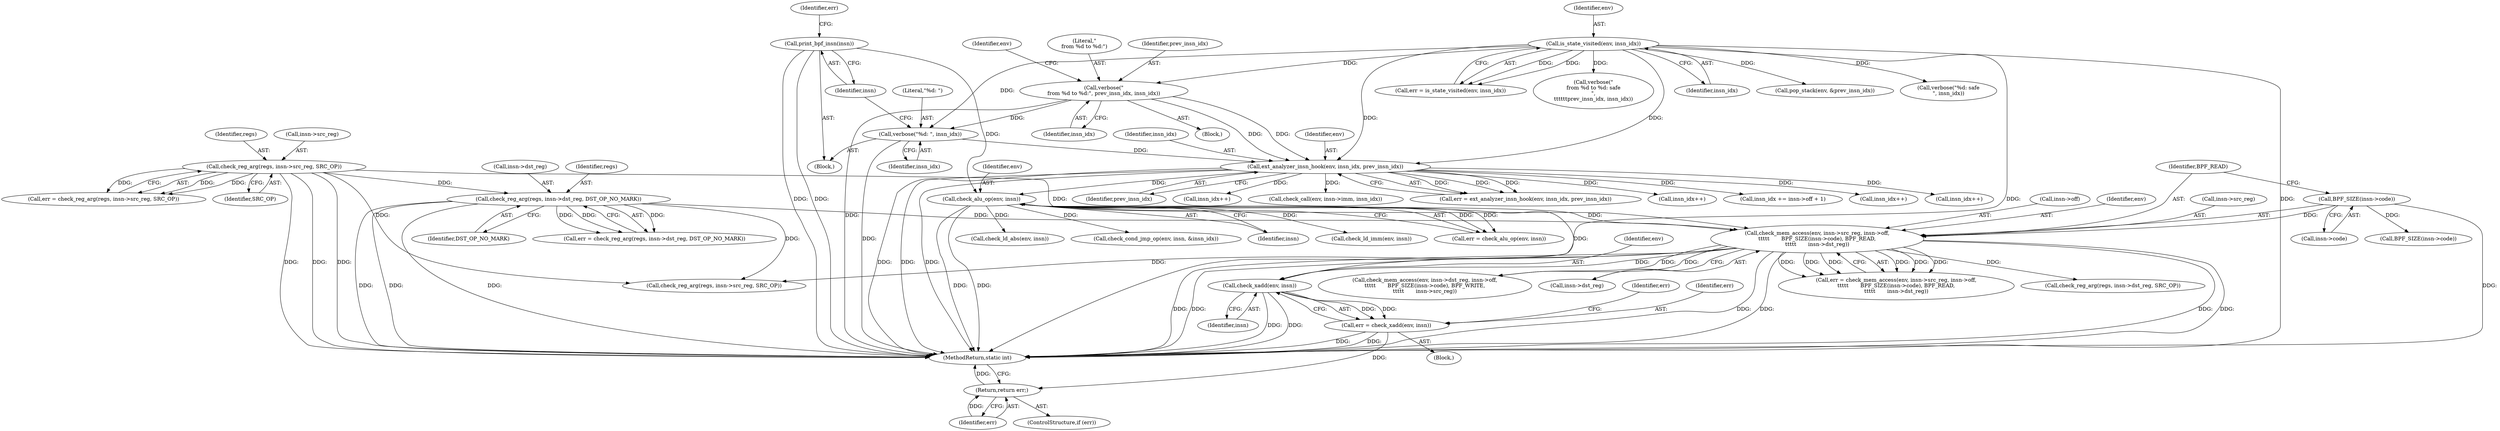 digraph "0_linux_0d0e57697f162da4aa218b5feafe614fb666db07@pointer" {
"1000420" [label="(Call,check_xadd(env, insn))"];
"1000328" [label="(Call,check_mem_access(env, insn->src_reg, insn->off,\n\t\t\t\t\t       BPF_SIZE(insn->code), BPF_READ,\n\t\t\t\t\t       insn->dst_reg))"];
"1000283" [label="(Call,check_alu_op(env, insn))"];
"1000271" [label="(Call,ext_analyzer_insn_hook(env, insn_idx, prev_insn_idx))"];
"1000212" [label="(Call,is_state_visited(env, insn_idx))"];
"1000263" [label="(Call,verbose(\"%d: \", insn_idx))"];
"1000247" [label="(Call,verbose(\"\nfrom %d to %d:\", prev_insn_idx, insn_idx))"];
"1000266" [label="(Call,print_bpf_insn(insn))"];
"1000295" [label="(Call,check_reg_arg(regs, insn->src_reg, SRC_OP))"];
"1000336" [label="(Call,BPF_SIZE(insn->code))"];
"1000307" [label="(Call,check_reg_arg(regs, insn->dst_reg, DST_OP_NO_MARK))"];
"1000418" [label="(Call,err = check_xadd(env, insn))"];
"1000425" [label="(Return,return err;)"];
"1000426" [label="(Identifier,err)"];
"1000296" [label="(Identifier,regs)"];
"1000210" [label="(Call,err = is_state_visited(env, insn_idx))"];
"1000284" [label="(Identifier,env)"];
"1000273" [label="(Identifier,insn_idx)"];
"1000232" [label="(Call,verbose(\"\nfrom %d to %d: safe\n\",\n\t\t\t\t\t\tprev_insn_idx, insn_idx))"];
"1000254" [label="(Identifier,env)"];
"1000262" [label="(Block,)"];
"1000270" [label="(Identifier,err)"];
"1000444" [label="(Call,check_reg_arg(regs, insn->dst_reg, SRC_OP))"];
"1000417" [label="(Block,)"];
"1000297" [label="(Call,insn->src_reg)"];
"1000328" [label="(Call,check_mem_access(env, insn->src_reg, insn->off,\n\t\t\t\t\t       BPF_SIZE(insn->code), BPF_READ,\n\t\t\t\t\t       insn->dst_reg))"];
"1000760" [label="(Call,check_cond_jmp_op(env, insn, &insn_idx))"];
"1000213" [label="(Identifier,env)"];
"1000465" [label="(Call,check_mem_access(env, insn->dst_reg, insn->off,\n\t\t\t\t\t       BPF_SIZE(insn->code), BPF_WRITE,\n\t\t\t\t\t       insn->src_reg))"];
"1000336" [label="(Call,BPF_SIZE(insn->code))"];
"1000427" [label="(Call,insn_idx++)"];
"1000337" [label="(Call,insn->code)"];
"1000625" [label="(Call,check_call(env, insn->imm, insn_idx))"];
"1000272" [label="(Identifier,env)"];
"1000271" [label="(Call,ext_analyzer_insn_hook(env, insn_idx, prev_insn_idx))"];
"1000300" [label="(Identifier,SRC_OP)"];
"1000269" [label="(Call,err = ext_analyzer_insn_hook(env, insn_idx, prev_insn_idx))"];
"1000824" [label="(Call,insn_idx++)"];
"1000293" [label="(Call,err = check_reg_arg(regs, insn->src_reg, SRC_OP))"];
"1000250" [label="(Identifier,insn_idx)"];
"1000267" [label="(Identifier,insn)"];
"1000351" [label="(Call,BPF_SIZE(insn->code))"];
"1000419" [label="(Identifier,err)"];
"1000265" [label="(Identifier,insn_idx)"];
"1000214" [label="(Identifier,insn_idx)"];
"1000248" [label="(Literal,\"\nfrom %d to %d:\")"];
"1000803" [label="(Call,check_ld_imm(env, insn))"];
"1000422" [label="(Identifier,insn)"];
"1000312" [label="(Identifier,DST_OP_NO_MARK)"];
"1000212" [label="(Call,is_state_visited(env, insn_idx))"];
"1000672" [label="(Call,insn_idx += insn->off + 1)"];
"1000249" [label="(Identifier,prev_insn_idx)"];
"1000330" [label="(Call,insn->src_reg)"];
"1000421" [label="(Identifier,env)"];
"1000281" [label="(Call,err = check_alu_op(env, insn))"];
"1000363" [label="(Call,insn_idx++)"];
"1000295" [label="(Call,check_reg_arg(regs, insn->src_reg, SRC_OP))"];
"1000333" [label="(Call,insn->off)"];
"1000340" [label="(Identifier,BPF_READ)"];
"1000308" [label="(Identifier,regs)"];
"1000740" [label="(Call,pop_stack(env, &prev_insn_idx))"];
"1000423" [label="(ControlStructure,if (err))"];
"1000263" [label="(Call,verbose(\"%d: \", insn_idx))"];
"1000309" [label="(Call,insn->dst_reg)"];
"1000420" [label="(Call,check_xadd(env, insn))"];
"1000247" [label="(Call,verbose(\"\nfrom %d to %d:\", prev_insn_idx, insn_idx))"];
"1000264" [label="(Literal,\"%d: \")"];
"1000788" [label="(Call,check_ld_abs(env, insn))"];
"1000237" [label="(Call,verbose(\"%d: safe\n\", insn_idx))"];
"1000341" [label="(Call,insn->dst_reg)"];
"1000307" [label="(Call,check_reg_arg(regs, insn->dst_reg, DST_OP_NO_MARK))"];
"1000810" [label="(Call,insn_idx++)"];
"1000283" [label="(Call,check_alu_op(env, insn))"];
"1000424" [label="(Identifier,err)"];
"1000266" [label="(Call,print_bpf_insn(insn))"];
"1000425" [label="(Return,return err;)"];
"1000329" [label="(Identifier,env)"];
"1000432" [label="(Call,check_reg_arg(regs, insn->src_reg, SRC_OP))"];
"1000285" [label="(Identifier,insn)"];
"1000831" [label="(MethodReturn,static int)"];
"1000305" [label="(Call,err = check_reg_arg(regs, insn->dst_reg, DST_OP_NO_MARK))"];
"1000418" [label="(Call,err = check_xadd(env, insn))"];
"1000274" [label="(Identifier,prev_insn_idx)"];
"1000246" [label="(Block,)"];
"1000326" [label="(Call,err = check_mem_access(env, insn->src_reg, insn->off,\n\t\t\t\t\t       BPF_SIZE(insn->code), BPF_READ,\n\t\t\t\t\t       insn->dst_reg))"];
"1000420" -> "1000418"  [label="AST: "];
"1000420" -> "1000422"  [label="CFG: "];
"1000421" -> "1000420"  [label="AST: "];
"1000422" -> "1000420"  [label="AST: "];
"1000418" -> "1000420"  [label="CFG: "];
"1000420" -> "1000831"  [label="DDG: "];
"1000420" -> "1000831"  [label="DDG: "];
"1000420" -> "1000418"  [label="DDG: "];
"1000420" -> "1000418"  [label="DDG: "];
"1000328" -> "1000420"  [label="DDG: "];
"1000283" -> "1000420"  [label="DDG: "];
"1000328" -> "1000326"  [label="AST: "];
"1000328" -> "1000341"  [label="CFG: "];
"1000329" -> "1000328"  [label="AST: "];
"1000330" -> "1000328"  [label="AST: "];
"1000333" -> "1000328"  [label="AST: "];
"1000336" -> "1000328"  [label="AST: "];
"1000340" -> "1000328"  [label="AST: "];
"1000341" -> "1000328"  [label="AST: "];
"1000326" -> "1000328"  [label="CFG: "];
"1000328" -> "1000831"  [label="DDG: "];
"1000328" -> "1000831"  [label="DDG: "];
"1000328" -> "1000831"  [label="DDG: "];
"1000328" -> "1000831"  [label="DDG: "];
"1000328" -> "1000831"  [label="DDG: "];
"1000328" -> "1000831"  [label="DDG: "];
"1000328" -> "1000326"  [label="DDG: "];
"1000328" -> "1000326"  [label="DDG: "];
"1000328" -> "1000326"  [label="DDG: "];
"1000328" -> "1000326"  [label="DDG: "];
"1000328" -> "1000326"  [label="DDG: "];
"1000328" -> "1000326"  [label="DDG: "];
"1000283" -> "1000328"  [label="DDG: "];
"1000295" -> "1000328"  [label="DDG: "];
"1000336" -> "1000328"  [label="DDG: "];
"1000307" -> "1000328"  [label="DDG: "];
"1000328" -> "1000432"  [label="DDG: "];
"1000328" -> "1000444"  [label="DDG: "];
"1000328" -> "1000465"  [label="DDG: "];
"1000328" -> "1000465"  [label="DDG: "];
"1000283" -> "1000281"  [label="AST: "];
"1000283" -> "1000285"  [label="CFG: "];
"1000284" -> "1000283"  [label="AST: "];
"1000285" -> "1000283"  [label="AST: "];
"1000281" -> "1000283"  [label="CFG: "];
"1000283" -> "1000831"  [label="DDG: "];
"1000283" -> "1000831"  [label="DDG: "];
"1000283" -> "1000281"  [label="DDG: "];
"1000283" -> "1000281"  [label="DDG: "];
"1000271" -> "1000283"  [label="DDG: "];
"1000266" -> "1000283"  [label="DDG: "];
"1000283" -> "1000760"  [label="DDG: "];
"1000283" -> "1000788"  [label="DDG: "];
"1000283" -> "1000803"  [label="DDG: "];
"1000271" -> "1000269"  [label="AST: "];
"1000271" -> "1000274"  [label="CFG: "];
"1000272" -> "1000271"  [label="AST: "];
"1000273" -> "1000271"  [label="AST: "];
"1000274" -> "1000271"  [label="AST: "];
"1000269" -> "1000271"  [label="CFG: "];
"1000271" -> "1000831"  [label="DDG: "];
"1000271" -> "1000831"  [label="DDG: "];
"1000271" -> "1000831"  [label="DDG: "];
"1000271" -> "1000269"  [label="DDG: "];
"1000271" -> "1000269"  [label="DDG: "];
"1000271" -> "1000269"  [label="DDG: "];
"1000212" -> "1000271"  [label="DDG: "];
"1000212" -> "1000271"  [label="DDG: "];
"1000263" -> "1000271"  [label="DDG: "];
"1000247" -> "1000271"  [label="DDG: "];
"1000247" -> "1000271"  [label="DDG: "];
"1000271" -> "1000363"  [label="DDG: "];
"1000271" -> "1000427"  [label="DDG: "];
"1000271" -> "1000625"  [label="DDG: "];
"1000271" -> "1000672"  [label="DDG: "];
"1000271" -> "1000810"  [label="DDG: "];
"1000271" -> "1000824"  [label="DDG: "];
"1000212" -> "1000210"  [label="AST: "];
"1000212" -> "1000214"  [label="CFG: "];
"1000213" -> "1000212"  [label="AST: "];
"1000214" -> "1000212"  [label="AST: "];
"1000210" -> "1000212"  [label="CFG: "];
"1000212" -> "1000831"  [label="DDG: "];
"1000212" -> "1000831"  [label="DDG: "];
"1000212" -> "1000210"  [label="DDG: "];
"1000212" -> "1000210"  [label="DDG: "];
"1000212" -> "1000232"  [label="DDG: "];
"1000212" -> "1000237"  [label="DDG: "];
"1000212" -> "1000247"  [label="DDG: "];
"1000212" -> "1000263"  [label="DDG: "];
"1000212" -> "1000740"  [label="DDG: "];
"1000263" -> "1000262"  [label="AST: "];
"1000263" -> "1000265"  [label="CFG: "];
"1000264" -> "1000263"  [label="AST: "];
"1000265" -> "1000263"  [label="AST: "];
"1000267" -> "1000263"  [label="CFG: "];
"1000263" -> "1000831"  [label="DDG: "];
"1000247" -> "1000263"  [label="DDG: "];
"1000247" -> "1000246"  [label="AST: "];
"1000247" -> "1000250"  [label="CFG: "];
"1000248" -> "1000247"  [label="AST: "];
"1000249" -> "1000247"  [label="AST: "];
"1000250" -> "1000247"  [label="AST: "];
"1000254" -> "1000247"  [label="CFG: "];
"1000247" -> "1000831"  [label="DDG: "];
"1000266" -> "1000262"  [label="AST: "];
"1000266" -> "1000267"  [label="CFG: "];
"1000267" -> "1000266"  [label="AST: "];
"1000270" -> "1000266"  [label="CFG: "];
"1000266" -> "1000831"  [label="DDG: "];
"1000266" -> "1000831"  [label="DDG: "];
"1000295" -> "1000293"  [label="AST: "];
"1000295" -> "1000300"  [label="CFG: "];
"1000296" -> "1000295"  [label="AST: "];
"1000297" -> "1000295"  [label="AST: "];
"1000300" -> "1000295"  [label="AST: "];
"1000293" -> "1000295"  [label="CFG: "];
"1000295" -> "1000831"  [label="DDG: "];
"1000295" -> "1000831"  [label="DDG: "];
"1000295" -> "1000831"  [label="DDG: "];
"1000295" -> "1000293"  [label="DDG: "];
"1000295" -> "1000293"  [label="DDG: "];
"1000295" -> "1000293"  [label="DDG: "];
"1000295" -> "1000307"  [label="DDG: "];
"1000295" -> "1000432"  [label="DDG: "];
"1000336" -> "1000337"  [label="CFG: "];
"1000337" -> "1000336"  [label="AST: "];
"1000340" -> "1000336"  [label="CFG: "];
"1000336" -> "1000831"  [label="DDG: "];
"1000336" -> "1000351"  [label="DDG: "];
"1000307" -> "1000305"  [label="AST: "];
"1000307" -> "1000312"  [label="CFG: "];
"1000308" -> "1000307"  [label="AST: "];
"1000309" -> "1000307"  [label="AST: "];
"1000312" -> "1000307"  [label="AST: "];
"1000305" -> "1000307"  [label="CFG: "];
"1000307" -> "1000831"  [label="DDG: "];
"1000307" -> "1000831"  [label="DDG: "];
"1000307" -> "1000831"  [label="DDG: "];
"1000307" -> "1000305"  [label="DDG: "];
"1000307" -> "1000305"  [label="DDG: "];
"1000307" -> "1000305"  [label="DDG: "];
"1000307" -> "1000432"  [label="DDG: "];
"1000418" -> "1000417"  [label="AST: "];
"1000419" -> "1000418"  [label="AST: "];
"1000424" -> "1000418"  [label="CFG: "];
"1000418" -> "1000831"  [label="DDG: "];
"1000418" -> "1000831"  [label="DDG: "];
"1000418" -> "1000425"  [label="DDG: "];
"1000425" -> "1000423"  [label="AST: "];
"1000425" -> "1000426"  [label="CFG: "];
"1000426" -> "1000425"  [label="AST: "];
"1000831" -> "1000425"  [label="CFG: "];
"1000425" -> "1000831"  [label="DDG: "];
"1000426" -> "1000425"  [label="DDG: "];
}
